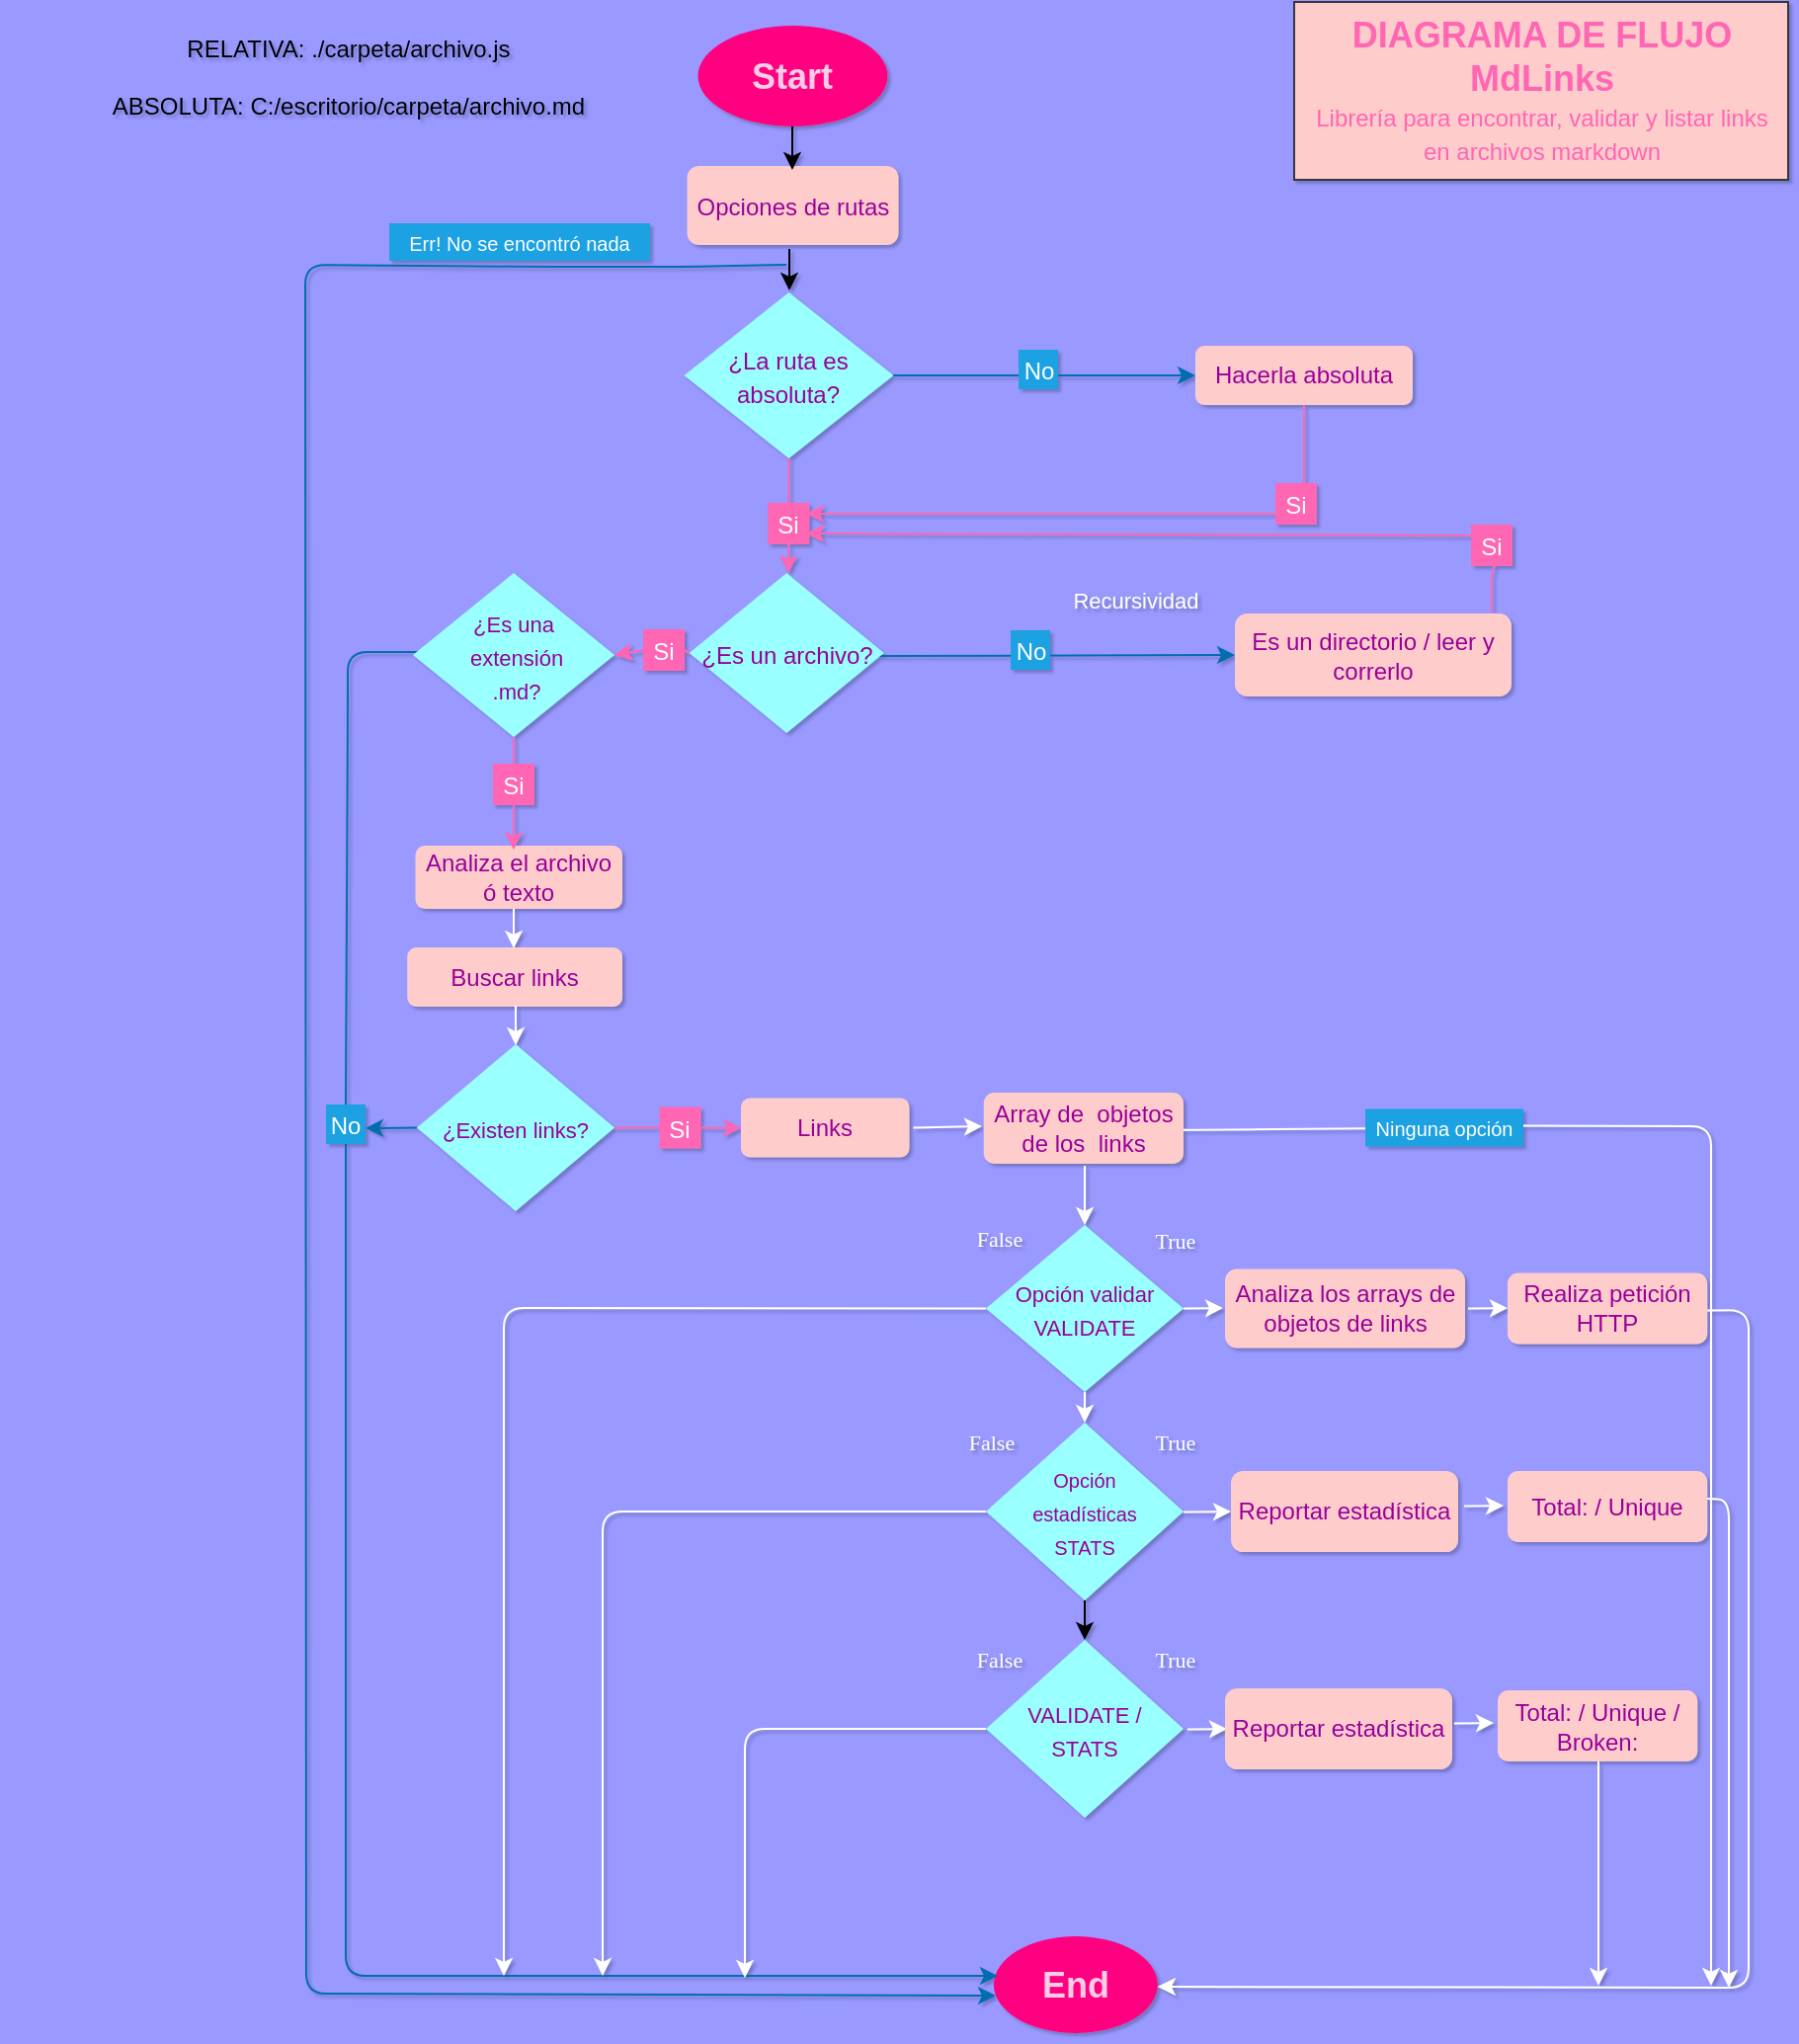 <mxfile>
    <diagram id="REusXA3BnJPf0AkaRtt9" name="Página-1">
        <mxGraphModel dx="2168" dy="1798" grid="1" gridSize="10" guides="1" tooltips="1" connect="1" arrows="1" fold="1" page="1" pageScale="1" pageWidth="827" pageHeight="1169" background="#9999FF" math="0" shadow="1">
            <root>
                <mxCell id="0"/>
                <mxCell id="1" parent="0"/>
                <mxCell id="ODyFiS5kGTLzL7NFecLZ-129" value="" style="endArrow=none;html=1;strokeColor=#FFFFFF;fontFamily=Helvetica;fontSize=10;fontColor=#ffffff;exitX=1;exitY=0.5;exitDx=0;exitDy=0;fillColor=#1ba1e2;" parent="1" target="101" edge="1">
                    <mxGeometry width="50" height="50" relative="1" as="geometry">
                        <mxPoint x="535" y="-578" as="sourcePoint"/>
                        <mxPoint x="811" y="-144" as="targetPoint"/>
                        <Array as="points"/>
                    </mxGeometry>
                </mxCell>
                <mxCell id="100" value="" style="endArrow=classic;html=1;strokeColor=#FFFFFF;fontFamily=Helvetica;fontSize=10;fontColor=#ffffff;exitX=1;exitY=0.5;exitDx=0;exitDy=0;fillColor=#1ba1e2;startArrow=none;" parent="1" edge="1">
                    <mxGeometry width="50" height="50" relative="1" as="geometry">
                        <mxPoint x="716" y="-580.25" as="sourcePoint"/>
                        <mxPoint x="811" y="-145" as="targetPoint"/>
                        <Array as="points">
                            <mxPoint x="811" y="-580"/>
                        </Array>
                    </mxGeometry>
                </mxCell>
                <mxCell id="62" value="" style="endArrow=classic;html=1;fillColor=#1ba1e2;strokeColor=#006EAF;movable=1;resizable=1;rotatable=1;deletable=1;editable=1;connectable=1;" parent="1" edge="1">
                    <mxGeometry width="50" height="50" relative="1" as="geometry">
                        <mxPoint x="343" y="-1016" as="sourcePoint"/>
                        <mxPoint x="449" y="-140" as="targetPoint"/>
                        <Array as="points">
                            <mxPoint x="289.5" y="-1015"/>
                            <mxPoint x="219.5" y="-1015"/>
                            <mxPoint x="99.5" y="-1016"/>
                            <mxPoint x="100" y="-141"/>
                        </Array>
                    </mxGeometry>
                </mxCell>
                <mxCell id="4" value="&lt;h4&gt;&lt;font style=&quot;font-weight: normal; font-size: 12px;&quot; color=&quot;#990099&quot;&gt;Opciones de rutas&lt;/font&gt;&lt;/h4&gt;" style="rounded=1;whiteSpace=wrap;html=1;fontSize=14;strokeColor=none;fillColor=#ffcccc;" parent="1" vertex="1">
                    <mxGeometry x="292.75" y="-1066" width="107" height="40" as="geometry"/>
                </mxCell>
                <mxCell id="18" style="edgeStyle=none;html=1;strokeWidth=1;fontSize=14;fontColor=#990099;" parent="1" edge="1">
                    <mxGeometry relative="1" as="geometry">
                        <mxPoint x="346" y="-1094" as="sourcePoint"/>
                        <mxPoint x="346" y="-1064" as="targetPoint"/>
                    </mxGeometry>
                </mxCell>
                <mxCell id="34" value="" style="endArrow=classic;html=1;strokeWidth=1;fontSize=12;fontColor=#990099;fillColor=#1ba1e2;strokeColor=#006EAF;entryX=0;entryY=0.5;entryDx=0;entryDy=0;" parent="1" target="30" edge="1">
                    <mxGeometry width="50" height="50" relative="1" as="geometry">
                        <mxPoint x="393.5" y="-960" as="sourcePoint"/>
                        <mxPoint x="472" y="-960" as="targetPoint"/>
                    </mxGeometry>
                </mxCell>
                <mxCell id="35" value="&lt;font color=&quot;#ffffff&quot; style=&quot;font-size: 12px;&quot;&gt;No&lt;/font&gt;" style="whiteSpace=wrap;html=1;aspect=fixed;fontSize=14;fillColor=#1ba1e2;strokeColor=none;fontColor=#ffffff;" parent="1" vertex="1">
                    <mxGeometry x="460.5" y="-973" width="20" height="20" as="geometry"/>
                </mxCell>
                <mxCell id="37" value="" style="endArrow=classic;html=1;strokeWidth=1;fontSize=12;fontColor=#990099;fillColor=#d80073;strokeColor=#FF66B3;exitX=0.5;exitY=1;exitDx=0;exitDy=0;startArrow=none;entryX=1;entryY=0.5;entryDx=0;entryDy=0;" parent="1" edge="1">
                    <mxGeometry width="50" height="50" relative="1" as="geometry">
                        <mxPoint x="601" y="-890" as="sourcePoint"/>
                        <mxPoint x="353" y="-890" as="targetPoint"/>
                        <Array as="points"/>
                    </mxGeometry>
                </mxCell>
                <mxCell id="30" value="&lt;font color=&quot;#990099&quot;&gt;Hacerla absoluta&lt;/font&gt;" style="rounded=1;whiteSpace=wrap;html=1;fontSize=12;fillColor=#ffcccc;strokeColor=none;" parent="1" vertex="1">
                    <mxGeometry x="550" y="-975" width="110" height="30" as="geometry"/>
                </mxCell>
                <mxCell id="39" value="" style="endArrow=classic;html=1;strokeWidth=1;fontSize=12;fontColor=#990099;fillColor=#1ba1e2;strokeColor=#006EAF;entryX=0;entryY=0.5;entryDx=0;entryDy=0;" parent="1" target="45" edge="1">
                    <mxGeometry width="50" height="50" relative="1" as="geometry">
                        <mxPoint x="389.5" y="-818" as="sourcePoint"/>
                        <mxPoint x="468" y="-818" as="targetPoint"/>
                    </mxGeometry>
                </mxCell>
                <mxCell id="40" value="&lt;font color=&quot;#ffffff&quot; style=&quot;font-size: 12px;&quot;&gt;No&lt;/font&gt;" style="whiteSpace=wrap;html=1;aspect=fixed;fontSize=14;fillColor=#1ba1e2;strokeColor=none;fontColor=#ffffff;" parent="1" vertex="1">
                    <mxGeometry x="456.5" y="-831" width="20" height="20" as="geometry"/>
                </mxCell>
                <mxCell id="36" value="&lt;font style=&quot;font-size: 12px;&quot; color=&quot;#990099&quot;&gt;¿Es un archivo?&lt;/font&gt;" style="rhombus;whiteSpace=wrap;html=1;fontSize=14;fillColor=#99FFFF;strokeColor=none;" parent="1" vertex="1">
                    <mxGeometry x="293.88" y="-860" width="98.5" height="81" as="geometry"/>
                </mxCell>
                <mxCell id="Nye1RwJqnSm3olRortpS-45" value="" style="endArrow=classic;html=1;strokeWidth=1;fontSize=11;fontColor=#990099;startArrow=none;" parent="1" source="45" edge="1">
                    <mxGeometry width="50" height="50" relative="1" as="geometry">
                        <mxPoint x="609" y="-818" as="sourcePoint"/>
                        <mxPoint x="659" y="-818" as="targetPoint"/>
                    </mxGeometry>
                </mxCell>
                <mxCell id="Nye1RwJqnSm3olRortpS-46" value="&lt;font color=&quot;#990099&quot;&gt;&lt;span style=&quot;font-size: 11px;&quot;&gt;Opción validar&lt;br&gt;VALIDATE&lt;br&gt;&lt;/span&gt;&lt;/font&gt;" style="rhombus;whiteSpace=wrap;html=1;fontSize=14;fillColor=#99FFFF;strokeColor=none;" parent="1" vertex="1">
                    <mxGeometry x="444" y="-530" width="100" height="84.5" as="geometry"/>
                </mxCell>
                <mxCell id="Nye1RwJqnSm3olRortpS-70" style="edgeStyle=none;html=1;strokeWidth=1;fontSize=14;fontColor=#990099;exitX=0.5;exitY=1;exitDx=0;exitDy=0;" parent="1" source="104" edge="1">
                    <mxGeometry relative="1" as="geometry">
                        <mxPoint x="344" y="-264" as="sourcePoint"/>
                        <mxPoint x="494" y="-320" as="targetPoint"/>
                    </mxGeometry>
                </mxCell>
                <mxCell id="Nye1RwJqnSm3olRortpS-68" value="&lt;font color=&quot;#990099&quot;&gt;Analiza los arrays de objetos de links&lt;br&gt;&lt;/font&gt;" style="rounded=1;whiteSpace=wrap;html=1;fontSize=12;fillColor=#ffcccc;strokeColor=none;" parent="1" vertex="1">
                    <mxGeometry x="565" y="-507.75" width="121.5" height="40" as="geometry"/>
                </mxCell>
                <mxCell id="Nye1RwJqnSm3olRortpS-86" value="&lt;h2&gt;&lt;font color=&quot;#ffcce6&quot; style=&quot;font-size: 18px;&quot;&gt;&lt;b style=&quot;&quot;&gt;End&lt;/b&gt;&lt;/font&gt;&lt;/h2&gt;" style="ellipse;whiteSpace=wrap;html=1;strokeColor=none;fillColor=#FF0080;gradientColor=none;" parent="1" vertex="1">
                    <mxGeometry x="447.94" y="-170" width="83" height="49" as="geometry"/>
                </mxCell>
                <mxCell id="Nye1RwJqnSm3olRortpS-81" value="&lt;font color=&quot;#990099&quot;&gt;&lt;font style=&quot;font-size: 12px;&quot;&gt;Buscar links&lt;/font&gt;&lt;br&gt;&lt;/font&gt;" style="rounded=1;whiteSpace=wrap;html=1;fontSize=12;fillColor=#ffcccc;strokeColor=none;" parent="1" vertex="1">
                    <mxGeometry x="151.13" y="-670.5" width="108.87" height="30" as="geometry"/>
                </mxCell>
                <mxCell id="Nye1RwJqnSm3olRortpS-89" value="" style="endArrow=classic;html=1;strokeWidth=1;fontSize=18;fontColor=#990099;exitX=1;exitY=0.5;exitDx=0;exitDy=0;fillColor=#1ba1e2;strokeColor=#FFFFFF;startArrow=none;entryX=1;entryY=0.5;entryDx=0;entryDy=0;" parent="1" edge="1">
                    <mxGeometry width="50" height="50" relative="1" as="geometry">
                        <mxPoint x="809.12" y="-486.75" as="sourcePoint"/>
                        <mxPoint x="530.94" y="-144.5" as="targetPoint"/>
                        <Array as="points">
                            <mxPoint x="830" y="-487"/>
                            <mxPoint x="830" y="-144"/>
                        </Array>
                    </mxGeometry>
                </mxCell>
                <mxCell id="Nye1RwJqnSm3olRortpS-92" value="" style="endArrow=classic;html=1;strokeWidth=1;fontSize=18;fontColor=#990099;fillColor=#1ba1e2;strokeColor=#006EAF;startArrow=none;exitX=0.5;exitY=1;exitDx=0;exitDy=0;" parent="1" source="91" edge="1">
                    <mxGeometry width="50" height="50" relative="1" as="geometry">
                        <mxPoint x="120" y="-560" as="sourcePoint"/>
                        <mxPoint x="450" y="-150" as="targetPoint"/>
                        <Array as="points">
                            <mxPoint x="120" y="-150"/>
                        </Array>
                    </mxGeometry>
                </mxCell>
                <mxCell id="hXVROWrPVNzceXqq3jqc-49" value="&lt;font color=&quot;#ff66b3&quot;&gt;&lt;b style=&quot;&quot;&gt;&lt;font style=&quot;font-size: 18px;&quot;&gt;DIAGRAMA DE FLUJO&lt;br&gt;&lt;/font&gt;&lt;/b&gt;&lt;b&gt;&lt;font style=&quot;font-size: 18px;&quot;&gt;MdLinks&lt;/font&gt;&lt;/b&gt;&lt;br&gt;&lt;span style=&quot;font-size: 12px;&quot;&gt;Librería para encontrar, validar y listar links &lt;/span&gt;&lt;br&gt;&lt;span style=&quot;font-size: 12px;&quot;&gt;en archivos markdown&lt;/span&gt;&lt;/font&gt;" style="text;html=1;align=center;verticalAlign=middle;resizable=0;points=[];autosize=1;strokeColor=#36393d;fillColor=#ffcccc;fontSize=14;" parent="1" vertex="1">
                    <mxGeometry x="600" y="-1149" width="250" height="90" as="geometry"/>
                </mxCell>
                <mxCell id="hXVROWrPVNzceXqq3jqc-52" value="" style="endArrow=none;html=1;strokeWidth=1;fontSize=18;fontColor=#990099;fillColor=#1ba1e2;strokeColor=#006EAF;entryX=0.5;entryY=0;entryDx=0;entryDy=0;" parent="1" target="91" edge="1">
                    <mxGeometry width="50" height="50" relative="1" as="geometry">
                        <mxPoint x="160" y="-820" as="sourcePoint"/>
                        <mxPoint x="121" y="-626" as="targetPoint"/>
                        <Array as="points">
                            <mxPoint x="121" y="-820"/>
                            <mxPoint x="121" y="-790"/>
                        </Array>
                    </mxGeometry>
                </mxCell>
                <mxCell id="Nye1RwJqnSm3olRortpS-64" value="&lt;font color=&quot;#990099&quot;&gt;Analiza el archivo ó texto&lt;/font&gt;" style="rounded=1;whiteSpace=wrap;html=1;fontSize=12;fillColor=#ffcccc;strokeColor=none;" parent="1" vertex="1">
                    <mxGeometry x="155.25" y="-722" width="104.75" height="32" as="geometry"/>
                </mxCell>
                <mxCell id="hXVROWrPVNzceXqq3jqc-68" value="" style="endArrow=none;html=1;strokeWidth=1;fontSize=12;fontColor=#990099;fillColor=#d80073;strokeColor=#FF66B3;exitX=0.5;exitY=1;exitDx=0;exitDy=0;entryX=1;entryY=0.5;entryDx=0;entryDy=0;" parent="1" source="30" target="hXVROWrPVNzceXqq3jqc-67" edge="1">
                    <mxGeometry width="50" height="50" relative="1" as="geometry">
                        <mxPoint x="605" y="-945" as="sourcePoint"/>
                        <mxPoint x="353.5" y="-886" as="targetPoint"/>
                        <Array as="points">
                            <mxPoint x="605" y="-886"/>
                        </Array>
                    </mxGeometry>
                </mxCell>
                <mxCell id="hXVROWrPVNzceXqq3jqc-67" value="&lt;font color=&quot;#ffffff&quot; style=&quot;font-size: 12px;&quot;&gt;Si&lt;/font&gt;" style="whiteSpace=wrap;html=1;aspect=fixed;fontSize=14;fillColor=#FF66B3;strokeColor=#FF66B3;fontColor=#ffffff;" parent="1" vertex="1">
                    <mxGeometry x="591" y="-905" width="20" height="20" as="geometry"/>
                </mxCell>
                <mxCell id="hXVROWrPVNzceXqq3jqc-70" value="" style="endArrow=none;html=1;strokeWidth=1;fontSize=12;fontColor=#990099;fillColor=#d80073;strokeColor=#FF66B3;entryX=1;entryY=1;entryDx=0;entryDy=0;" parent="1" target="hXVROWrPVNzceXqq3jqc-69" edge="1">
                    <mxGeometry width="50" height="50" relative="1" as="geometry">
                        <mxPoint x="700" y="-840" as="sourcePoint"/>
                        <mxPoint x="342.5" y="-866" as="targetPoint"/>
                        <Array as="points">
                            <mxPoint x="700" y="-866"/>
                        </Array>
                    </mxGeometry>
                </mxCell>
                <mxCell id="hXVROWrPVNzceXqq3jqc-69" value="&lt;font color=&quot;#ffffff&quot; style=&quot;font-size: 12px;&quot;&gt;Si&lt;/font&gt;" style="whiteSpace=wrap;html=1;aspect=fixed;fontSize=14;fillColor=#FF66B3;strokeColor=#FF66B3;fontColor=#ffffff;" parent="1" vertex="1">
                    <mxGeometry x="690" y="-884" width="20" height="20" as="geometry"/>
                </mxCell>
                <mxCell id="47" value="" style="endArrow=classic;html=1;strokeColor=#FFFFFF;fontSize=18;" parent="1" edge="1">
                    <mxGeometry width="50" height="50" relative="1" as="geometry">
                        <mxPoint x="494" y="-560" as="sourcePoint"/>
                        <mxPoint x="494" y="-530" as="targetPoint"/>
                    </mxGeometry>
                </mxCell>
                <mxCell id="53" value="RELATIVA: ./carpeta/archivo.js&lt;br&gt;&lt;br&gt;ABSOLUTA: C:/escritorio/carpeta/archivo.md" style="text;html=1;strokeColor=none;fillColor=none;align=center;verticalAlign=middle;whiteSpace=wrap;rounded=0;" parent="1" vertex="1">
                    <mxGeometry x="-54.75" y="-1126.5" width="353" height="30" as="geometry"/>
                </mxCell>
                <mxCell id="55" value="&lt;font style=&quot;font-size: 12px;&quot; color=&quot;#990099&quot;&gt;¿La ruta es absoluta?&lt;/font&gt;" style="rhombus;whiteSpace=wrap;html=1;fontSize=14;fillColor=#99FFFF;strokeColor=none;" parent="1" vertex="1">
                    <mxGeometry x="291.25" y="-1002" width="106" height="84" as="geometry"/>
                </mxCell>
                <mxCell id="60" value="" style="endArrow=classic;html=1;strokeColor=#FF66B3;exitX=0;exitY=0.5;exitDx=0;exitDy=0;" parent="1" edge="1">
                    <mxGeometry width="50" height="50" relative="1" as="geometry">
                        <mxPoint x="690" y="-879" as="sourcePoint"/>
                        <mxPoint x="353" y="-880" as="targetPoint"/>
                    </mxGeometry>
                </mxCell>
                <mxCell id="65" value="&lt;font style=&quot;font-size: 10px;&quot;&gt;Err! No se encontró nada&lt;/font&gt;" style="rounded=0;whiteSpace=wrap;html=1;fillColor=#1ba1e2;fontColor=#ffffff;strokeColor=none;" parent="1" vertex="1">
                    <mxGeometry x="142" y="-1037" width="132" height="19" as="geometry"/>
                </mxCell>
                <mxCell id="44" value="&lt;font style=&quot;font-size: 11px;&quot; color=&quot;#990099&quot;&gt;¿Es una&lt;br&gt;&amp;nbsp;extensión&lt;br&gt;&amp;nbsp;.md?&lt;/font&gt;" style="rhombus;whiteSpace=wrap;html=1;fontSize=14;fillColor=#99FFFF;strokeColor=none;" parent="1" vertex="1">
                    <mxGeometry x="154" y="-860" width="102" height="83" as="geometry"/>
                </mxCell>
                <mxCell id="75" value="" style="endArrow=classic;html=1;strokeColor=#FF66B3;fontFamily=Helvetica;fontSize=10;fontColor=#ffffff;exitX=0.5;exitY=1;exitDx=0;exitDy=0;startArrow=none;" parent="1" source="77" edge="1">
                    <mxGeometry width="50" height="50" relative="1" as="geometry">
                        <mxPoint x="450" y="-760" as="sourcePoint"/>
                        <mxPoint x="344" y="-860" as="targetPoint"/>
                    </mxGeometry>
                </mxCell>
                <mxCell id="78" value="" style="endArrow=none;html=1;strokeColor=#FF66B3;fontFamily=Helvetica;fontSize=10;fontColor=#ffffff;exitX=0.5;exitY=1;exitDx=0;exitDy=0;" parent="1" source="55" target="77" edge="1">
                    <mxGeometry width="50" height="50" relative="1" as="geometry">
                        <mxPoint x="344.25" y="-918" as="sourcePoint"/>
                        <mxPoint x="344" y="-860" as="targetPoint"/>
                    </mxGeometry>
                </mxCell>
                <mxCell id="77" value="&lt;font color=&quot;#ffffff&quot; style=&quot;font-size: 12px;&quot;&gt;Si&lt;/font&gt;" style="whiteSpace=wrap;html=1;aspect=fixed;fontSize=14;fillColor=#FF66B3;strokeColor=#FF66B3;fontColor=#ffffff;" parent="1" vertex="1">
                    <mxGeometry x="334.13" y="-895" width="20" height="20" as="geometry"/>
                </mxCell>
                <mxCell id="79" value="" style="endArrow=none;html=1;strokeWidth=1;fontSize=11;fontColor=#990099;" parent="1" target="45" edge="1">
                    <mxGeometry width="50" height="50" relative="1" as="geometry">
                        <mxPoint x="609" y="-818" as="sourcePoint"/>
                        <mxPoint x="659" y="-818" as="targetPoint"/>
                    </mxGeometry>
                </mxCell>
                <mxCell id="45" value="&lt;font color=&quot;#990099&quot;&gt;Es un directorio / leer y correrlo&lt;/font&gt;" style="rounded=1;whiteSpace=wrap;html=1;fontSize=12;fillColor=#ffcccc;strokeColor=none;" parent="1" vertex="1">
                    <mxGeometry x="570" y="-839.5" width="140" height="42" as="geometry"/>
                </mxCell>
                <mxCell id="80" value="" style="endArrow=classic;html=1;strokeColor=#FF66B3;fontFamily=Helvetica;fontSize=10;fontColor=#ffffff;entryX=1;entryY=0.5;entryDx=0;entryDy=0;exitX=0;exitY=0.5;exitDx=0;exitDy=0;startArrow=none;" parent="1" source="81" target="44" edge="1">
                    <mxGeometry width="50" height="50" relative="1" as="geometry">
                        <mxPoint x="450" y="-760" as="sourcePoint"/>
                        <mxPoint x="500" y="-810" as="targetPoint"/>
                    </mxGeometry>
                </mxCell>
                <mxCell id="82" value="" style="endArrow=none;html=1;strokeColor=#FF66B3;fontFamily=Helvetica;fontSize=10;fontColor=#ffffff;entryX=1;entryY=0.5;entryDx=0;entryDy=0;exitX=0;exitY=0.5;exitDx=0;exitDy=0;" parent="1" source="36" target="81" edge="1">
                    <mxGeometry width="50" height="50" relative="1" as="geometry">
                        <mxPoint x="293.88" y="-819.5" as="sourcePoint"/>
                        <mxPoint x="256" y="-818.5" as="targetPoint"/>
                    </mxGeometry>
                </mxCell>
                <mxCell id="81" value="&lt;font color=&quot;#ffffff&quot; style=&quot;font-size: 12px;&quot;&gt;Si&lt;/font&gt;" style="whiteSpace=wrap;html=1;aspect=fixed;fontSize=14;fillColor=#FF66B3;strokeColor=#FF66B3;fontColor=#ffffff;" parent="1" vertex="1">
                    <mxGeometry x="271" y="-831" width="20" height="20" as="geometry"/>
                </mxCell>
                <mxCell id="83" value="" style="endArrow=classic;html=1;strokeColor=#FF66B3;fontFamily=Helvetica;fontSize=10;fontColor=#ffffff;exitX=0.5;exitY=1;exitDx=0;exitDy=0;startArrow=none;" parent="1" source="84" edge="1">
                    <mxGeometry width="50" height="50" relative="1" as="geometry">
                        <mxPoint x="450" y="-760" as="sourcePoint"/>
                        <mxPoint x="205" y="-720" as="targetPoint"/>
                    </mxGeometry>
                </mxCell>
                <mxCell id="86" value="" style="endArrow=none;html=1;strokeColor=#FF66B3;fontFamily=Helvetica;fontSize=10;fontColor=#ffffff;exitX=0.5;exitY=1;exitDx=0;exitDy=0;" parent="1" source="44" target="84" edge="1">
                    <mxGeometry width="50" height="50" relative="1" as="geometry">
                        <mxPoint x="205" y="-777" as="sourcePoint"/>
                        <mxPoint x="205" y="-720" as="targetPoint"/>
                    </mxGeometry>
                </mxCell>
                <mxCell id="84" value="&lt;font color=&quot;#ffffff&quot; style=&quot;font-size: 12px;&quot;&gt;Si&lt;/font&gt;" style="whiteSpace=wrap;html=1;aspect=fixed;fontSize=14;fillColor=#FF66B3;strokeColor=#FF66B3;fontColor=#ffffff;" parent="1" vertex="1">
                    <mxGeometry x="195" y="-763" width="20" height="20" as="geometry"/>
                </mxCell>
                <mxCell id="87" value="" style="endArrow=classic;html=1;strokeColor=#FFFFFF;fontFamily=Helvetica;fontSize=10;fontColor=#ffffff;" parent="1" edge="1">
                    <mxGeometry width="50" height="50" relative="1" as="geometry">
                        <mxPoint x="205" y="-690" as="sourcePoint"/>
                        <mxPoint x="205" y="-670" as="targetPoint"/>
                    </mxGeometry>
                </mxCell>
                <mxCell id="88" value="&lt;font color=&quot;#990099&quot;&gt;&lt;span style=&quot;font-size: 11px;&quot;&gt;¿Existen links?&lt;/span&gt;&lt;/font&gt;" style="rhombus;whiteSpace=wrap;html=1;fontSize=14;fillColor=#99FFFF;strokeColor=none;" parent="1" vertex="1">
                    <mxGeometry x="156" y="-621.5" width="100" height="84.5" as="geometry"/>
                </mxCell>
                <mxCell id="89" value="" style="endArrow=classic;html=1;strokeColor=#FFFFFF;fontFamily=Helvetica;fontSize=10;fontColor=#ffffff;" parent="1" edge="1">
                    <mxGeometry width="50" height="50" relative="1" as="geometry">
                        <mxPoint x="206" y="-641" as="sourcePoint"/>
                        <mxPoint x="206" y="-621" as="targetPoint"/>
                    </mxGeometry>
                </mxCell>
                <mxCell id="90" value="" style="endArrow=classic;html=1;strokeColor=#006EAF;fontFamily=Helvetica;fontSize=10;fontColor=#ffffff;exitX=0;exitY=0.5;exitDx=0;exitDy=0;fillColor=#1ba1e2;" parent="1" source="88" edge="1">
                    <mxGeometry width="50" height="50" relative="1" as="geometry">
                        <mxPoint x="121.5" y="-481" as="sourcePoint"/>
                        <mxPoint x="130" y="-579" as="targetPoint"/>
                    </mxGeometry>
                </mxCell>
                <mxCell id="91" value="&lt;font color=&quot;#ffffff&quot; style=&quot;font-size: 12px;&quot;&gt;No&lt;/font&gt;" style="whiteSpace=wrap;html=1;aspect=fixed;fontSize=14;fillColor=#1ba1e2;strokeColor=none;fontColor=#ffffff;" parent="1" vertex="1">
                    <mxGeometry x="110" y="-591" width="20" height="20" as="geometry"/>
                </mxCell>
                <mxCell id="92" value="" style="endArrow=classic;html=1;strokeColor=#FF66B3;fontFamily=Helvetica;fontSize=10;fontColor=#ffffff;exitX=1;exitY=0.5;exitDx=0;exitDy=0;startArrow=none;" parent="1" source="93" edge="1">
                    <mxGeometry width="50" height="50" relative="1" as="geometry">
                        <mxPoint x="450" y="-590" as="sourcePoint"/>
                        <mxPoint x="320" y="-579" as="targetPoint"/>
                    </mxGeometry>
                </mxCell>
                <mxCell id="94" value="" style="endArrow=none;html=1;strokeColor=#FF66B3;fontFamily=Helvetica;fontSize=10;fontColor=#ffffff;exitX=1;exitY=0.5;exitDx=0;exitDy=0;" parent="1" source="88" target="93" edge="1">
                    <mxGeometry width="50" height="50" relative="1" as="geometry">
                        <mxPoint x="256" y="-579.25" as="sourcePoint"/>
                        <mxPoint x="320" y="-579" as="targetPoint"/>
                    </mxGeometry>
                </mxCell>
                <mxCell id="93" value="&lt;font color=&quot;#ffffff&quot; style=&quot;font-size: 12px;&quot;&gt;Si&lt;/font&gt;" style="whiteSpace=wrap;html=1;aspect=fixed;fontSize=14;fillColor=#FF66B3;strokeColor=#FF66B3;fontColor=#ffffff;" parent="1" vertex="1">
                    <mxGeometry x="279.25" y="-589.25" width="20" height="20" as="geometry"/>
                </mxCell>
                <mxCell id="95" value="&lt;font color=&quot;#990099&quot;&gt;&lt;font style=&quot;font-size: 12px;&quot;&gt;Links&lt;/font&gt;&lt;br&gt;&lt;/font&gt;" style="rounded=1;whiteSpace=wrap;html=1;fontSize=12;fillColor=#ffcccc;strokeColor=none;" parent="1" vertex="1">
                    <mxGeometry x="320" y="-594.25" width="85.25" height="30" as="geometry"/>
                </mxCell>
                <mxCell id="96" value="" style="endArrow=classic;html=1;strokeColor=#FFFFFF;fontFamily=Helvetica;fontSize=10;fontColor=#ffffff;exitX=1;exitY=0.5;exitDx=0;exitDy=0;" parent="1" edge="1">
                    <mxGeometry width="50" height="50" relative="1" as="geometry">
                        <mxPoint x="407.25" y="-579.25" as="sourcePoint"/>
                        <mxPoint x="442" y="-580" as="targetPoint"/>
                    </mxGeometry>
                </mxCell>
                <mxCell id="97" value="&lt;font style=&quot;font-size: 11px;&quot;&gt;Recursividad&lt;/font&gt;" style="text;html=1;strokeColor=none;fillColor=none;align=center;verticalAlign=middle;whiteSpace=wrap;rounded=0;fontFamily=Helvetica;fontSize=10;fontColor=#ffffff;" parent="1" vertex="1">
                    <mxGeometry x="490" y="-861" width="60" height="30" as="geometry"/>
                </mxCell>
                <mxCell id="98" value="&lt;font color=&quot;#990099&quot;&gt;&lt;font style=&quot;font-size: 12px;&quot;&gt;Array de&amp;nbsp; objetos de los&amp;nbsp; links&lt;/font&gt;&lt;br&gt;&lt;/font&gt;" style="rounded=1;whiteSpace=wrap;html=1;fontSize=12;fillColor=#ffcccc;strokeColor=none;" parent="1" vertex="1">
                    <mxGeometry x="442.88" y="-597" width="101.12" height="36" as="geometry"/>
                </mxCell>
                <mxCell id="102" value="" style="endArrow=classic;html=1;strokeColor=#FFFFFF;fontFamily=Helvetica;fontSize=10;fontColor=#ffffff;exitX=1;exitY=0.5;exitDx=0;exitDy=0;" parent="1" source="Nye1RwJqnSm3olRortpS-46" edge="1">
                    <mxGeometry width="50" height="50" relative="1" as="geometry">
                        <mxPoint x="424" y="-410" as="sourcePoint"/>
                        <mxPoint x="564" y="-488" as="targetPoint"/>
                    </mxGeometry>
                </mxCell>
                <mxCell id="103" value="" style="endArrow=classic;html=1;strokeColor=#FFFFFF;fontFamily=Helvetica;fontSize=10;fontColor=#ffffff;exitX=0.5;exitY=1;exitDx=0;exitDy=0;" parent="1" source="Nye1RwJqnSm3olRortpS-46" edge="1">
                    <mxGeometry width="50" height="50" relative="1" as="geometry">
                        <mxPoint x="554" y="-477.75" as="sourcePoint"/>
                        <mxPoint x="494" y="-430" as="targetPoint"/>
                    </mxGeometry>
                </mxCell>
                <mxCell id="104" value="&lt;font color=&quot;#990099&quot;&gt;&lt;font style=&quot;font-size: 10px;&quot;&gt;Opción &lt;br&gt;estadísticas&lt;br&gt;STATS&lt;/font&gt;&lt;br&gt;&lt;/font&gt;" style="rhombus;whiteSpace=wrap;html=1;fontSize=14;fillColor=#99FFFF;strokeColor=none;" parent="1" vertex="1">
                    <mxGeometry x="444" y="-430" width="100" height="90" as="geometry"/>
                </mxCell>
                <mxCell id="105" value="" style="endArrow=classic;html=1;strokeColor=#FFFFFF;fontFamily=Helvetica;fontSize=10;fontColor=#ffffff;exitX=1;exitY=0.5;exitDx=0;exitDy=0;" parent="1" edge="1">
                    <mxGeometry width="50" height="50" relative="1" as="geometry">
                        <mxPoint x="688" y="-487.75" as="sourcePoint"/>
                        <mxPoint x="708" y="-488" as="targetPoint"/>
                    </mxGeometry>
                </mxCell>
                <mxCell id="106" value="&lt;font color=&quot;#990099&quot;&gt;Realiza petición HTTP&lt;br&gt;&lt;/font&gt;" style="rounded=1;whiteSpace=wrap;html=1;fontSize=12;fillColor=#ffcccc;strokeColor=none;" parent="1" vertex="1">
                    <mxGeometry x="708" y="-505.75" width="101.12" height="36" as="geometry"/>
                </mxCell>
                <mxCell id="108" value="&lt;font color=&quot;#990099&quot;&gt;&lt;font style=&quot;font-size: 11px;&quot;&gt;VALIDATE /&lt;br&gt;STATS&lt;/font&gt;&lt;br&gt;&lt;/font&gt;" style="rhombus;whiteSpace=wrap;html=1;fontSize=14;fillColor=#99FFFF;strokeColor=none;" parent="1" vertex="1">
                    <mxGeometry x="444" y="-320" width="100" height="90" as="geometry"/>
                </mxCell>
                <mxCell id="109" value="" style="endArrow=classic;html=1;strokeColor=#FFFFFF;fontFamily=Helvetica;fontSize=10;fontColor=#ffffff;exitX=1;exitY=0.5;exitDx=0;exitDy=0;entryX=0;entryY=0.5;entryDx=0;entryDy=0;" parent="1" target="111" edge="1">
                    <mxGeometry width="50" height="50" relative="1" as="geometry">
                        <mxPoint x="544" y="-384.75" as="sourcePoint"/>
                        <mxPoint x="564" y="-385" as="targetPoint"/>
                    </mxGeometry>
                </mxCell>
                <mxCell id="110" value="" style="endArrow=classic;html=1;strokeColor=#FFFFFF;fontFamily=Helvetica;fontSize=10;fontColor=#ffffff;exitX=1;exitY=0.5;exitDx=0;exitDy=0;" parent="1" edge="1">
                    <mxGeometry width="50" height="50" relative="1" as="geometry">
                        <mxPoint x="546" y="-274.75" as="sourcePoint"/>
                        <mxPoint x="566" y="-275" as="targetPoint"/>
                    </mxGeometry>
                </mxCell>
                <mxCell id="111" value="&lt;font color=&quot;#990099&quot;&gt;Reportar estadística&lt;/font&gt;" style="rounded=1;whiteSpace=wrap;html=1;fontSize=12;fillColor=#ffcccc;strokeColor=none;" parent="1" vertex="1">
                    <mxGeometry x="568" y="-405.5" width="115" height="41" as="geometry"/>
                </mxCell>
                <mxCell id="112" value="&lt;font color=&quot;#990099&quot;&gt;Total: / Unique&lt;br&gt;&lt;/font&gt;" style="rounded=1;whiteSpace=wrap;html=1;fontSize=12;fillColor=#ffcccc;strokeColor=none;" parent="1" vertex="1">
                    <mxGeometry x="708" y="-405.5" width="101.12" height="36" as="geometry"/>
                </mxCell>
                <mxCell id="113" value="" style="endArrow=classic;html=1;strokeColor=#FFFFFF;fontFamily=Helvetica;fontSize=10;fontColor=#ffffff;exitX=1;exitY=0.5;exitDx=0;exitDy=0;" parent="1" edge="1">
                    <mxGeometry width="50" height="50" relative="1" as="geometry">
                        <mxPoint x="686" y="-387.75" as="sourcePoint"/>
                        <mxPoint x="706" y="-388" as="targetPoint"/>
                    </mxGeometry>
                </mxCell>
                <mxCell id="114" value="&lt;font color=&quot;#990099&quot;&gt;Reportar estadística&lt;/font&gt;" style="rounded=1;whiteSpace=wrap;html=1;fontSize=12;fillColor=#ffcccc;strokeColor=none;" parent="1" vertex="1">
                    <mxGeometry x="565" y="-295.5" width="115" height="41" as="geometry"/>
                </mxCell>
                <mxCell id="116" value="" style="endArrow=classic;html=1;strokeColor=#FFFFFF;fontFamily=Helvetica;fontSize=10;fontColor=#ffffff;exitX=1;exitY=0.5;exitDx=0;exitDy=0;" parent="1" edge="1">
                    <mxGeometry width="50" height="50" relative="1" as="geometry">
                        <mxPoint x="681" y="-277.75" as="sourcePoint"/>
                        <mxPoint x="701" y="-278" as="targetPoint"/>
                    </mxGeometry>
                </mxCell>
                <mxCell id="117" value="" style="endArrow=classic;html=1;strokeColor=#FFFFFF;fontFamily=Helvetica;fontSize=11;fontColor=#ffffff;exitX=0;exitY=0.5;exitDx=0;exitDy=0;" parent="1" source="104" edge="1">
                    <mxGeometry width="50" height="50" relative="1" as="geometry">
                        <mxPoint x="438" y="-384" as="sourcePoint"/>
                        <mxPoint x="250" y="-150" as="targetPoint"/>
                        <Array as="points">
                            <mxPoint x="250" y="-385"/>
                        </Array>
                    </mxGeometry>
                </mxCell>
                <mxCell id="118" value="" style="endArrow=classic;html=1;strokeColor=#FFFFFF;fontFamily=Helvetica;fontSize=11;fontColor=#ffffff;exitX=0;exitY=0.5;exitDx=0;exitDy=0;" parent="1" edge="1">
                    <mxGeometry width="50" height="50" relative="1" as="geometry">
                        <mxPoint x="444" y="-275" as="sourcePoint"/>
                        <mxPoint x="322" y="-149" as="targetPoint"/>
                        <Array as="points">
                            <mxPoint x="322" y="-275"/>
                        </Array>
                    </mxGeometry>
                </mxCell>
                <mxCell id="119" value="" style="endArrow=classic;html=1;strokeColor=#FFFFFF;fontFamily=Helvetica;fontSize=11;fontColor=#ffffff;exitX=0;exitY=0.5;exitDx=0;exitDy=0;" parent="1" source="Nye1RwJqnSm3olRortpS-46" edge="1">
                    <mxGeometry width="50" height="50" relative="1" as="geometry">
                        <mxPoint x="430" y="-290" as="sourcePoint"/>
                        <mxPoint x="200" y="-150" as="targetPoint"/>
                        <Array as="points">
                            <mxPoint x="200" y="-488"/>
                        </Array>
                    </mxGeometry>
                </mxCell>
                <mxCell id="120" value="" style="endArrow=classic;html=1;strokeColor=#FFFFFF;fontFamily=Helvetica;fontSize=11;fontColor=#ffffff;exitX=1;exitY=0.5;exitDx=0;exitDy=0;" parent="1" edge="1">
                    <mxGeometry width="50" height="50" relative="1" as="geometry">
                        <mxPoint x="809.12" y="-391.5" as="sourcePoint"/>
                        <mxPoint x="820" y="-144" as="targetPoint"/>
                        <Array as="points">
                            <mxPoint x="820" y="-391"/>
                        </Array>
                    </mxGeometry>
                </mxCell>
                <mxCell id="121" value="" style="endArrow=classic;html=1;strokeColor=#FFFFFF;fontFamily=Helvetica;fontSize=11;fontColor=#ffffff;" parent="1" edge="1">
                    <mxGeometry width="50" height="50" relative="1" as="geometry">
                        <mxPoint x="754" y="-265" as="sourcePoint"/>
                        <mxPoint x="754" y="-145" as="targetPoint"/>
                    </mxGeometry>
                </mxCell>
                <mxCell id="115" value="&lt;font color=&quot;#990099&quot;&gt;Total: / Unique / Broken:&lt;br&gt;&lt;/font&gt;" style="rounded=1;whiteSpace=wrap;html=1;fontSize=12;fillColor=#ffcccc;strokeColor=none;" parent="1" vertex="1">
                    <mxGeometry x="703" y="-294.5" width="101.12" height="36" as="geometry"/>
                </mxCell>
                <mxCell id="122" value="&lt;font face=&quot;Verdana&quot;&gt;False&lt;/font&gt;" style="text;html=1;strokeColor=none;fillColor=none;align=center;verticalAlign=middle;whiteSpace=wrap;rounded=0;fontFamily=Helvetica;fontSize=11;fontColor=#ffffff;" parent="1" vertex="1">
                    <mxGeometry x="420.5" y="-537.75" width="60" height="30" as="geometry"/>
                </mxCell>
                <mxCell id="123" value="&lt;font face=&quot;Verdana&quot;&gt;True&lt;/font&gt;" style="text;html=1;strokeColor=none;fillColor=none;align=center;verticalAlign=middle;whiteSpace=wrap;rounded=0;fontFamily=Helvetica;fontSize=11;fontColor=#ffffff;" parent="1" vertex="1">
                    <mxGeometry x="510" y="-537" width="60" height="30" as="geometry"/>
                </mxCell>
                <mxCell id="124" value="&lt;font face=&quot;Verdana&quot;&gt;False&lt;/font&gt;" style="text;html=1;strokeColor=none;fillColor=none;align=center;verticalAlign=middle;whiteSpace=wrap;rounded=0;fontFamily=Helvetica;fontSize=11;fontColor=#ffffff;" parent="1" vertex="1">
                    <mxGeometry x="420.5" y="-325.5" width="60" height="30" as="geometry"/>
                </mxCell>
                <mxCell id="125" value="&lt;font face=&quot;Verdana&quot;&gt;False&lt;/font&gt;" style="text;html=1;strokeColor=none;fillColor=none;align=center;verticalAlign=middle;whiteSpace=wrap;rounded=0;fontFamily=Helvetica;fontSize=11;fontColor=#ffffff;" parent="1" vertex="1">
                    <mxGeometry x="416.5" y="-435.5" width="60" height="30" as="geometry"/>
                </mxCell>
                <mxCell id="127" value="&lt;font face=&quot;Verdana&quot;&gt;True&lt;/font&gt;" style="text;html=1;strokeColor=none;fillColor=none;align=center;verticalAlign=middle;whiteSpace=wrap;rounded=0;fontFamily=Helvetica;fontSize=11;fontColor=#ffffff;" parent="1" vertex="1">
                    <mxGeometry x="510" y="-435.5" width="60" height="30" as="geometry"/>
                </mxCell>
                <mxCell id="128" value="&lt;font face=&quot;Verdana&quot;&gt;True&lt;/font&gt;" style="text;html=1;strokeColor=none;fillColor=none;align=center;verticalAlign=middle;whiteSpace=wrap;rounded=0;fontFamily=Helvetica;fontSize=11;fontColor=#ffffff;" parent="1" vertex="1">
                    <mxGeometry x="510" y="-325.5" width="60" height="30" as="geometry"/>
                </mxCell>
                <mxCell id="69" style="edgeStyle=none;html=1;exitX=0.5;exitY=1;exitDx=0;exitDy=0;entryX=0.5;entryY=0;entryDx=0;entryDy=0;strokeWidth=1;fontSize=14;fontColor=#990099;" parent="1" edge="1">
                    <mxGeometry relative="1" as="geometry">
                        <mxPoint x="344.5" y="-1024" as="sourcePoint"/>
                        <mxPoint x="344.5" y="-1003" as="targetPoint"/>
                    </mxGeometry>
                </mxCell>
                <mxCell id="2" value="&lt;h2&gt;&lt;font color=&quot;#ffcce6&quot; style=&quot;font-size: 18px;&quot;&gt;&lt;b style=&quot;&quot;&gt;Start&lt;/b&gt;&lt;/font&gt;&lt;/h2&gt;" style="ellipse;whiteSpace=wrap;html=1;strokeColor=none;fillColor=#FF0080;gradientColor=none;" parent="1" vertex="1">
                    <mxGeometry x="298.25" y="-1137" width="96" height="51" as="geometry"/>
                </mxCell>
                <mxCell id="101" value="&lt;span style=&quot;font-size: 10px;&quot;&gt;Ninguna opción&lt;/span&gt;" style="rounded=0;whiteSpace=wrap;html=1;fillColor=#1ba1e2;fontColor=#ffffff;strokeColor=none;" parent="1" vertex="1">
                    <mxGeometry x="636" y="-588.75" width="80" height="19" as="geometry"/>
                </mxCell>
            </root>
        </mxGraphModel>
    </diagram>
    <diagram name="Copia de Página-1" id="QXOAZcLid2LwA8Ou1v6s">
        <mxGraphModel dx="1707" dy="1564" grid="1" gridSize="10" guides="1" tooltips="1" connect="1" arrows="1" fold="1" page="1" pageScale="1" pageWidth="827" pageHeight="1169" background="#9999FF" math="0" shadow="1">
            <root>
                <mxCell id="88LwmS7JqQ3wQ5vUpmfk-0"/>
                <mxCell id="88LwmS7JqQ3wQ5vUpmfk-1" parent="88LwmS7JqQ3wQ5vUpmfk-0"/>
                <mxCell id="88LwmS7JqQ3wQ5vUpmfk-2" value="&lt;h2&gt;&lt;font color=&quot;#ffcce6&quot; style=&quot;font-size: 18px;&quot;&gt;&lt;b style=&quot;&quot;&gt;Start&lt;/b&gt;&lt;/font&gt;&lt;/h2&gt;" style="ellipse;whiteSpace=wrap;html=1;strokeColor=none;fillColor=#FF0080;gradientColor=none;" parent="88LwmS7JqQ3wQ5vUpmfk-1" vertex="1">
                    <mxGeometry x="290" y="-1143" width="96" height="50" as="geometry"/>
                </mxCell>
                <mxCell id="88LwmS7JqQ3wQ5vUpmfk-3" style="edgeStyle=none;html=1;exitX=0.5;exitY=1;exitDx=0;exitDy=0;entryX=0.5;entryY=0;entryDx=0;entryDy=0;strokeWidth=1;fontSize=14;fontColor=#990099;" parent="88LwmS7JqQ3wQ5vUpmfk-1" source="88LwmS7JqQ3wQ5vUpmfk-4" edge="1">
                    <mxGeometry relative="1" as="geometry">
                        <mxPoint x="342.25" y="-1018" as="targetPoint"/>
                    </mxGeometry>
                </mxCell>
                <mxCell id="88LwmS7JqQ3wQ5vUpmfk-4" value="&lt;h4&gt;&lt;font style=&quot;font-weight: normal; font-size: 12px;&quot; color=&quot;#990099&quot;&gt;Leer la ruta que pasa la usuaria&lt;/font&gt;&lt;/h4&gt;" style="rounded=1;whiteSpace=wrap;html=1;fontSize=14;strokeColor=none;fillColor=#ffcccc;" parent="88LwmS7JqQ3wQ5vUpmfk-1" vertex="1">
                    <mxGeometry x="284" y="-1070" width="107" height="40" as="geometry"/>
                </mxCell>
                <mxCell id="88LwmS7JqQ3wQ5vUpmfk-5" style="edgeStyle=none;html=1;exitX=0.5;exitY=1;exitDx=0;exitDy=0;entryX=0.5;entryY=0;entryDx=0;entryDy=0;strokeWidth=1;fontSize=14;fontColor=#990099;" parent="88LwmS7JqQ3wQ5vUpmfk-1" edge="1">
                    <mxGeometry relative="1" as="geometry">
                        <mxPoint x="338.5" y="-1090" as="sourcePoint"/>
                        <mxPoint x="338.5" y="-1069" as="targetPoint"/>
                    </mxGeometry>
                </mxCell>
                <mxCell id="88LwmS7JqQ3wQ5vUpmfk-6" value="" style="endArrow=none;html=1;strokeWidth=1;fontSize=14;fontColor=#FFCCE6;fillColor=#ffcd28;strokeColor=#FF66B3;gradientColor=#ffa500;" parent="88LwmS7JqQ3wQ5vUpmfk-1" target="88LwmS7JqQ3wQ5vUpmfk-7" edge="1">
                    <mxGeometry width="50" height="50" relative="1" as="geometry">
                        <mxPoint x="338" y="-930" as="sourcePoint"/>
                        <mxPoint x="338" y="-870" as="targetPoint"/>
                        <Array as="points"/>
                    </mxGeometry>
                </mxCell>
                <mxCell id="88LwmS7JqQ3wQ5vUpmfk-7" value="&lt;font color=&quot;#ffffff&quot; style=&quot;font-size: 12px;&quot;&gt;Si&lt;/font&gt;" style="whiteSpace=wrap;html=1;aspect=fixed;fontSize=14;fillColor=#FF66B3;strokeColor=#FF66B3;gradientColor=#FF66B3;" parent="88LwmS7JqQ3wQ5vUpmfk-1" vertex="1">
                    <mxGeometry x="328.5" y="-910" width="20" height="20" as="geometry"/>
                </mxCell>
                <mxCell id="88LwmS7JqQ3wQ5vUpmfk-8" value="" style="endArrow=classic;html=1;strokeWidth=1;fontSize=14;fontColor=#FFCCE6;startArrow=none;fillColor=#d80073;strokeColor=#FF66B3;" parent="88LwmS7JqQ3wQ5vUpmfk-1" source="88LwmS7JqQ3wQ5vUpmfk-9" edge="1">
                    <mxGeometry width="50" height="50" relative="1" as="geometry">
                        <mxPoint x="339" y="-791" as="sourcePoint"/>
                        <mxPoint x="339" y="-721" as="targetPoint"/>
                    </mxGeometry>
                </mxCell>
                <mxCell id="88LwmS7JqQ3wQ5vUpmfk-9" value="&lt;font color=&quot;#ffffff&quot; style=&quot;font-size: 12px;&quot;&gt;Si&lt;/font&gt;" style="whiteSpace=wrap;html=1;aspect=fixed;fontSize=14;fillColor=#FF66B3;strokeColor=#FF66B3;fontColor=#ffffff;" parent="88LwmS7JqQ3wQ5vUpmfk-1" vertex="1">
                    <mxGeometry x="329.5" y="-761" width="20" height="20" as="geometry"/>
                </mxCell>
                <mxCell id="88LwmS7JqQ3wQ5vUpmfk-10" value="" style="endArrow=classic;html=1;strokeWidth=1;fontSize=12;fontColor=#990099;fillColor=#1ba1e2;strokeColor=#006EAF;entryX=0;entryY=0.5;entryDx=0;entryDy=0;" parent="88LwmS7JqQ3wQ5vUpmfk-1" target="88LwmS7JqQ3wQ5vUpmfk-13" edge="1">
                    <mxGeometry width="50" height="50" relative="1" as="geometry">
                        <mxPoint x="393.5" y="-973" as="sourcePoint"/>
                        <mxPoint x="472" y="-973" as="targetPoint"/>
                    </mxGeometry>
                </mxCell>
                <mxCell id="88LwmS7JqQ3wQ5vUpmfk-11" value="&lt;font color=&quot;#ffffff&quot; style=&quot;font-size: 12px;&quot;&gt;No&lt;/font&gt;" style="whiteSpace=wrap;html=1;aspect=fixed;fontSize=14;fillColor=#1ba1e2;strokeColor=none;fontColor=#ffffff;" parent="88LwmS7JqQ3wQ5vUpmfk-1" vertex="1">
                    <mxGeometry x="460.5" y="-986" width="20" height="20" as="geometry"/>
                </mxCell>
                <mxCell id="88LwmS7JqQ3wQ5vUpmfk-12" value="" style="endArrow=classic;html=1;strokeWidth=1;fontSize=12;fontColor=#990099;fillColor=#d80073;strokeColor=#FF66B3;exitX=0.5;exitY=1;exitDx=0;exitDy=0;startArrow=none;" parent="88LwmS7JqQ3wQ5vUpmfk-1" source="88LwmS7JqQ3wQ5vUpmfk-53" edge="1">
                    <mxGeometry width="50" height="50" relative="1" as="geometry">
                        <mxPoint x="513" y="-808" as="sourcePoint"/>
                        <mxPoint x="350" y="-899" as="targetPoint"/>
                        <Array as="points"/>
                    </mxGeometry>
                </mxCell>
                <mxCell id="88LwmS7JqQ3wQ5vUpmfk-13" value="&lt;font color=&quot;#990099&quot;&gt;Hacerla absoluta&lt;/font&gt;" style="rounded=1;whiteSpace=wrap;html=1;fontSize=12;fillColor=#ffcccc;strokeColor=none;" parent="88LwmS7JqQ3wQ5vUpmfk-1" vertex="1">
                    <mxGeometry x="550" y="-988" width="110" height="30" as="geometry"/>
                </mxCell>
                <mxCell id="88LwmS7JqQ3wQ5vUpmfk-14" value="" style="endArrow=classic;html=1;strokeWidth=1;fontSize=12;fontColor=#990099;fillColor=#1ba1e2;strokeColor=#006EAF;entryX=0;entryY=0.5;entryDx=0;entryDy=0;" parent="88LwmS7JqQ3wQ5vUpmfk-1" target="88LwmS7JqQ3wQ5vUpmfk-57" edge="1">
                    <mxGeometry width="50" height="50" relative="1" as="geometry">
                        <mxPoint x="387.5" y="-680" as="sourcePoint"/>
                        <mxPoint x="466" y="-680" as="targetPoint"/>
                    </mxGeometry>
                </mxCell>
                <mxCell id="88LwmS7JqQ3wQ5vUpmfk-15" value="&lt;font color=&quot;#ffffff&quot; style=&quot;font-size: 12px;&quot;&gt;No&lt;/font&gt;" style="whiteSpace=wrap;html=1;aspect=fixed;fontSize=14;fillColor=#1ba1e2;strokeColor=none;fontColor=#ffffff;" parent="88LwmS7JqQ3wQ5vUpmfk-1" vertex="1">
                    <mxGeometry x="416.5" y="-693" width="20" height="20" as="geometry"/>
                </mxCell>
                <mxCell id="88LwmS7JqQ3wQ5vUpmfk-16" value="" style="endArrow=classic;html=1;strokeWidth=1;fontSize=14;fontColor=#FFCCE6;startArrow=none;fillColor=#d80073;strokeColor=#FF66B3;" parent="88LwmS7JqQ3wQ5vUpmfk-1" source="88LwmS7JqQ3wQ5vUpmfk-18" edge="1">
                    <mxGeometry width="50" height="50" relative="1" as="geometry">
                        <mxPoint x="340" y="-656" as="sourcePoint"/>
                        <mxPoint x="340" y="-586" as="targetPoint"/>
                    </mxGeometry>
                </mxCell>
                <mxCell id="88LwmS7JqQ3wQ5vUpmfk-17" value="" style="endArrow=none;html=1;strokeWidth=1;fontSize=14;fontColor=#FFCCE6;fillColor=#d80073;strokeColor=#FF66B3;" parent="88LwmS7JqQ3wQ5vUpmfk-1" target="88LwmS7JqQ3wQ5vUpmfk-18" edge="1">
                    <mxGeometry width="50" height="50" relative="1" as="geometry">
                        <mxPoint x="340" y="-646" as="sourcePoint"/>
                        <mxPoint x="340" y="-586" as="targetPoint"/>
                        <Array as="points"/>
                    </mxGeometry>
                </mxCell>
                <mxCell id="88LwmS7JqQ3wQ5vUpmfk-18" value="&lt;font color=&quot;#ffffff&quot; style=&quot;font-size: 12px;&quot;&gt;Si&lt;/font&gt;" style="whiteSpace=wrap;html=1;aspect=fixed;fontSize=14;fillColor=#FF66B3;strokeColor=#FF66B3;fontColor=#ffffff;" parent="88LwmS7JqQ3wQ5vUpmfk-1" vertex="1">
                    <mxGeometry x="330.5" y="-626" width="20" height="20" as="geometry"/>
                </mxCell>
                <mxCell id="88LwmS7JqQ3wQ5vUpmfk-19" value="&lt;font style=&quot;font-size: 12px;&quot; color=&quot;#990099&quot;&gt;Es un archivo?&lt;/font&gt;" style="rhombus;whiteSpace=wrap;html=1;fontSize=14;fillColor=#99FFFF;strokeColor=none;" parent="88LwmS7JqQ3wQ5vUpmfk-1" vertex="1">
                    <mxGeometry x="290.5" y="-721" width="98.5" height="81" as="geometry"/>
                </mxCell>
                <mxCell id="88LwmS7JqQ3wQ5vUpmfk-20" value="" style="endArrow=classic;html=1;strokeWidth=1;fontSize=11;fontColor=#990099;" parent="88LwmS7JqQ3wQ5vUpmfk-1" edge="1">
                    <mxGeometry width="50" height="50" relative="1" as="geometry">
                        <mxPoint x="607" y="-680" as="sourcePoint"/>
                        <mxPoint x="657" y="-680" as="targetPoint"/>
                    </mxGeometry>
                </mxCell>
                <mxCell id="88LwmS7JqQ3wQ5vUpmfk-21" value="&lt;font color=&quot;#990099&quot;&gt;&lt;span style=&quot;font-size: 11px;&quot;&gt;Contiene &lt;br&gt;archivos?&lt;/span&gt;&lt;/font&gt;" style="rhombus;whiteSpace=wrap;html=1;fontSize=14;fillColor=#99FFFF;strokeColor=none;" parent="88LwmS7JqQ3wQ5vUpmfk-1" vertex="1">
                    <mxGeometry x="657" y="-722" width="100" height="84.5" as="geometry"/>
                </mxCell>
                <mxCell id="88LwmS7JqQ3wQ5vUpmfk-22" value="" style="endArrow=classic;html=1;strokeWidth=1;fontSize=12;fontColor=#990099;fillColor=#1ba1e2;strokeColor=#006EAF;" parent="88LwmS7JqQ3wQ5vUpmfk-1" edge="1">
                    <mxGeometry width="50" height="50" relative="1" as="geometry">
                        <mxPoint x="389.5" y="-542" as="sourcePoint"/>
                        <mxPoint x="807" y="-542" as="targetPoint"/>
                    </mxGeometry>
                </mxCell>
                <mxCell id="88LwmS7JqQ3wQ5vUpmfk-23" value="&lt;font color=&quot;#ffffff&quot; style=&quot;font-size: 12px;&quot;&gt;No&lt;/font&gt;" style="whiteSpace=wrap;html=1;aspect=fixed;fontSize=14;fillColor=#1ba1e2;strokeColor=none;fontColor=#ffffff;" parent="88LwmS7JqQ3wQ5vUpmfk-1" vertex="1">
                    <mxGeometry x="567.5" y="-554" width="20" height="20" as="geometry"/>
                </mxCell>
                <mxCell id="88LwmS7JqQ3wQ5vUpmfk-24" value="" style="endArrow=classic;html=1;strokeWidth=1;fontSize=14;fontColor=#FFCCE6;startArrow=none;fillColor=#d80073;strokeColor=#FF66B3;" parent="88LwmS7JqQ3wQ5vUpmfk-1" source="88LwmS7JqQ3wQ5vUpmfk-26" edge="1">
                    <mxGeometry width="50" height="50" relative="1" as="geometry">
                        <mxPoint x="340" y="-511" as="sourcePoint"/>
                        <mxPoint x="340" y="-441" as="targetPoint"/>
                    </mxGeometry>
                </mxCell>
                <mxCell id="88LwmS7JqQ3wQ5vUpmfk-25" value="" style="endArrow=none;html=1;strokeWidth=1;fontSize=14;fontColor=#FFCCE6;fillColor=#d80073;strokeColor=#FF66B3;" parent="88LwmS7JqQ3wQ5vUpmfk-1" target="88LwmS7JqQ3wQ5vUpmfk-26" edge="1">
                    <mxGeometry width="50" height="50" relative="1" as="geometry">
                        <mxPoint x="340" y="-501" as="sourcePoint"/>
                        <mxPoint x="340" y="-441" as="targetPoint"/>
                        <Array as="points"/>
                    </mxGeometry>
                </mxCell>
                <mxCell id="88LwmS7JqQ3wQ5vUpmfk-26" value="&lt;font color=&quot;#ffffff&quot; style=&quot;font-size: 12px;&quot;&gt;Si&lt;/font&gt;" style="whiteSpace=wrap;html=1;aspect=fixed;fontSize=14;fillColor=#FF66B3;strokeColor=#FF66B3;fontColor=#ffffff;" parent="88LwmS7JqQ3wQ5vUpmfk-1" vertex="1">
                    <mxGeometry x="330.5" y="-481" width="20" height="20" as="geometry"/>
                </mxCell>
                <mxCell id="88LwmS7JqQ3wQ5vUpmfk-27" value="&lt;font style=&quot;font-size: 11px;&quot; color=&quot;#990099&quot;&gt;Es una&lt;br&gt;&amp;nbsp;extensión&lt;br&gt;&amp;nbsp;.md?&lt;/font&gt;" style="rhombus;whiteSpace=wrap;html=1;fontSize=14;fillColor=#99FFFF;strokeColor=none;" parent="88LwmS7JqQ3wQ5vUpmfk-1" vertex="1">
                    <mxGeometry x="289" y="-586" width="102" height="86" as="geometry"/>
                </mxCell>
                <mxCell id="88LwmS7JqQ3wQ5vUpmfk-28" style="edgeStyle=none;html=1;strokeWidth=1;fontSize=14;fontColor=#990099;" parent="88LwmS7JqQ3wQ5vUpmfk-1" edge="1">
                    <mxGeometry relative="1" as="geometry">
                        <mxPoint x="344" y="-335" as="sourcePoint"/>
                        <mxPoint x="344" y="-305" as="targetPoint"/>
                    </mxGeometry>
                </mxCell>
                <mxCell id="88LwmS7JqQ3wQ5vUpmfk-29" value="" style="endArrow=classic;html=1;strokeWidth=1;fontSize=11;fontColor=#990099;fillColor=#1ba1e2;strokeColor=#006EAF;startArrow=none;" parent="88LwmS7JqQ3wQ5vUpmfk-1" source="88LwmS7JqQ3wQ5vUpmfk-34" edge="1">
                    <mxGeometry width="50" height="50" relative="1" as="geometry">
                        <mxPoint x="343.88" y="-226" as="sourcePoint"/>
                        <mxPoint x="344" y="-170" as="targetPoint"/>
                    </mxGeometry>
                </mxCell>
                <mxCell id="88LwmS7JqQ3wQ5vUpmfk-30" value="" style="endArrow=classic;html=1;strokeWidth=1;fontSize=11;fontColor=#990099;fillColor=#d80073;strokeColor=#FF66B3;" parent="88LwmS7JqQ3wQ5vUpmfk-1" edge="1">
                    <mxGeometry width="50" height="50" relative="1" as="geometry">
                        <mxPoint x="385.5" y="-269" as="sourcePoint"/>
                        <mxPoint x="446" y="-269" as="targetPoint"/>
                    </mxGeometry>
                </mxCell>
                <mxCell id="88LwmS7JqQ3wQ5vUpmfk-31" value="&lt;font color=&quot;#990099&quot;&gt;&lt;br&gt;Lee archivos y extrae links de archivos&lt;br&gt;&lt;br&gt;&lt;/font&gt;" style="rounded=1;whiteSpace=wrap;html=1;fontSize=12;fillColor=#ffcccc;strokeColor=none;" parent="88LwmS7JqQ3wQ5vUpmfk-1" vertex="1">
                    <mxGeometry x="284" y="-378" width="121.5" height="40" as="geometry"/>
                </mxCell>
                <mxCell id="88LwmS7JqQ3wQ5vUpmfk-32" value="&lt;font color=&quot;#ffffff&quot; style=&quot;font-size: 12px;&quot;&gt;Si&lt;/font&gt;" style="whiteSpace=wrap;html=1;aspect=fixed;fontSize=14;fillColor=#FF66B3;strokeColor=#FF66B3;fontColor=#ffffff;" parent="88LwmS7JqQ3wQ5vUpmfk-1" vertex="1">
                    <mxGeometry x="405.5" y="-281" width="20" height="20" as="geometry"/>
                </mxCell>
                <mxCell id="88LwmS7JqQ3wQ5vUpmfk-33" value="" style="endArrow=none;html=1;strokeWidth=1;fontSize=11;fontColor=#990099;fillColor=#1ba1e2;strokeColor=#006EAF;" parent="88LwmS7JqQ3wQ5vUpmfk-1" target="88LwmS7JqQ3wQ5vUpmfk-34" edge="1">
                    <mxGeometry width="50" height="50" relative="1" as="geometry">
                        <mxPoint x="343.88" y="-240" as="sourcePoint"/>
                        <mxPoint x="344" y="-184" as="targetPoint"/>
                    </mxGeometry>
                </mxCell>
                <mxCell id="88LwmS7JqQ3wQ5vUpmfk-34" value="&lt;font color=&quot;#ffffff&quot; style=&quot;font-size: 12px;&quot;&gt;No&lt;/font&gt;" style="whiteSpace=wrap;html=1;aspect=fixed;fontSize=14;fillColor=#1ba1e2;strokeColor=none;fontColor=#ffffff;" parent="88LwmS7JqQ3wQ5vUpmfk-1" vertex="1">
                    <mxGeometry x="334.75" y="-224" width="20" height="20" as="geometry"/>
                </mxCell>
                <mxCell id="88LwmS7JqQ3wQ5vUpmfk-35" value="&lt;font color=&quot;#990099&quot;&gt;&lt;font style=&quot;font-size: 12px;&quot;&gt;Es&amp;nbsp;&lt;br&gt;--validate?&lt;/font&gt;&lt;br&gt;&lt;/font&gt;" style="rhombus;whiteSpace=wrap;html=1;fontSize=14;fillColor=#99FFFF;strokeColor=none;" parent="88LwmS7JqQ3wQ5vUpmfk-1" vertex="1">
                    <mxGeometry x="299.25" y="-305" width="89.75" height="70" as="geometry"/>
                </mxCell>
                <mxCell id="88LwmS7JqQ3wQ5vUpmfk-36" value="" style="endArrow=classic;html=1;strokeWidth=1;fontSize=11;fontColor=#990099;fillColor=#d80073;strokeColor=#FFFFFF;" parent="88LwmS7JqQ3wQ5vUpmfk-1" edge="1">
                    <mxGeometry width="50" height="50" relative="1" as="geometry">
                        <mxPoint x="553.5" y="-267" as="sourcePoint"/>
                        <mxPoint x="614" y="-267" as="targetPoint"/>
                    </mxGeometry>
                </mxCell>
                <mxCell id="88LwmS7JqQ3wQ5vUpmfk-37" value="&lt;font color=&quot;#990099&quot;&gt;Realiza petición http&lt;/font&gt;" style="rounded=1;whiteSpace=wrap;html=1;fontSize=12;fillColor=#ffcccc;strokeColor=none;" parent="88LwmS7JqQ3wQ5vUpmfk-1" vertex="1">
                    <mxGeometry x="447" y="-288" width="114" height="41" as="geometry"/>
                </mxCell>
                <mxCell id="88LwmS7JqQ3wQ5vUpmfk-39" value="&lt;font color=&quot;#990099&quot;&gt;&lt;b&gt;Regresa un array con lo encontrado&lt;/b&gt;&lt;/font&gt;" style="rounded=1;whiteSpace=wrap;html=1;fontSize=12;fillColor=#dae8fc;strokeColor=#6c8ebf;gradientColor=none;" parent="88LwmS7JqQ3wQ5vUpmfk-1" vertex="1">
                    <mxGeometry x="537" y="-172" width="112" height="60" as="geometry"/>
                </mxCell>
                <mxCell id="88LwmS7JqQ3wQ5vUpmfk-40" value="&lt;h2&gt;&lt;font color=&quot;#ffcce6&quot; style=&quot;font-size: 18px;&quot;&gt;&lt;b style=&quot;&quot;&gt;End&lt;/b&gt;&lt;/font&gt;&lt;/h2&gt;" style="ellipse;whiteSpace=wrap;html=1;strokeColor=none;fillColor=#FF0080;gradientColor=none;" parent="88LwmS7JqQ3wQ5vUpmfk-1" vertex="1">
                    <mxGeometry x="757" y="-70" width="98" height="49" as="geometry"/>
                </mxCell>
                <mxCell id="88LwmS7JqQ3wQ5vUpmfk-41" value="" style="endArrow=classic;html=1;strokeWidth=1;fontSize=18;fontColor=#990099;" parent="88LwmS7JqQ3wQ5vUpmfk-1" edge="1">
                    <mxGeometry width="50" height="50" relative="1" as="geometry">
                        <mxPoint x="407" y="-145" as="sourcePoint"/>
                        <mxPoint x="537" y="-145" as="targetPoint"/>
                    </mxGeometry>
                </mxCell>
                <mxCell id="88LwmS7JqQ3wQ5vUpmfk-42" value="&lt;font color=&quot;#990099&quot;&gt;&lt;font style=&quot;font-size: 12px;&quot;&gt;Obtiene y guarda los links en un array de objetos&lt;/font&gt;&lt;br&gt;&lt;/font&gt;" style="rounded=1;whiteSpace=wrap;html=1;fontSize=12;fillColor=#ffcccc;strokeColor=none;" parent="88LwmS7JqQ3wQ5vUpmfk-1" vertex="1">
                    <mxGeometry x="10" y="-281" width="133" height="50" as="geometry"/>
                </mxCell>
                <mxCell id="88LwmS7JqQ3wQ5vUpmfk-43" value="" style="endArrow=classic;html=1;strokeWidth=1;fontSize=18;fontColor=#990099;exitX=0.617;exitY=1.06;exitDx=0;exitDy=0;exitPerimeter=0;" parent="88LwmS7JqQ3wQ5vUpmfk-1" edge="1">
                    <mxGeometry width="50" height="50" relative="1" as="geometry">
                        <mxPoint x="697.061" y="-238" as="sourcePoint"/>
                        <mxPoint x="647" y="-140" as="targetPoint"/>
                        <Array as="points">
                            <mxPoint x="697" y="-140"/>
                        </Array>
                    </mxGeometry>
                </mxCell>
                <mxCell id="88LwmS7JqQ3wQ5vUpmfk-44" value="" style="endArrow=classic;html=1;strokeWidth=1;fontSize=18;fontColor=#990099;exitX=0.5;exitY=1;exitDx=0;exitDy=0;entryX=0.5;entryY=0;entryDx=0;entryDy=0;fillColor=#1ba1e2;strokeColor=#006EAF;startArrow=none;" parent="88LwmS7JqQ3wQ5vUpmfk-1" source="88LwmS7JqQ3wQ5vUpmfk-50" target="88LwmS7JqQ3wQ5vUpmfk-40" edge="1">
                    <mxGeometry width="50" height="50" relative="1" as="geometry">
                        <mxPoint x="517" y="-610" as="sourcePoint"/>
                        <mxPoint x="827" y="-340" as="targetPoint"/>
                        <Array as="points"/>
                    </mxGeometry>
                </mxCell>
                <mxCell id="88LwmS7JqQ3wQ5vUpmfk-45" value="" style="endArrow=classic;html=1;strokeWidth=1;fontSize=18;fontColor=#990099;exitX=0.5;exitY=1;exitDx=0;exitDy=0;fillColor=#1ba1e2;strokeColor=#006EAF;startArrow=none;" parent="88LwmS7JqQ3wQ5vUpmfk-1" source="88LwmS7JqQ3wQ5vUpmfk-48" edge="1">
                    <mxGeometry width="50" height="50" relative="1" as="geometry">
                        <mxPoint x="179.25" y="-940" as="sourcePoint"/>
                        <mxPoint x="757" y="-40" as="targetPoint"/>
                        <Array as="points">
                            <mxPoint x="167" y="-40"/>
                        </Array>
                    </mxGeometry>
                </mxCell>
                <mxCell id="88LwmS7JqQ3wQ5vUpmfk-46" value="&lt;font color=&quot;#ff66b3&quot;&gt;&lt;b style=&quot;&quot;&gt;&lt;font style=&quot;font-size: 18px;&quot;&gt;DIAGRAMA DE FLUJO&lt;br&gt;&lt;/font&gt;&lt;/b&gt;&lt;b&gt;&lt;font style=&quot;font-size: 18px;&quot;&gt;MdLinks&lt;/font&gt;&lt;/b&gt;&lt;br&gt;&lt;span style=&quot;font-size: 12px;&quot;&gt;Librería para encontrar, validar y listar links &lt;/span&gt;&lt;br&gt;&lt;span style=&quot;font-size: 12px;&quot;&gt;en archivos markdown&lt;/span&gt;&lt;/font&gt;" style="text;html=1;align=center;verticalAlign=middle;resizable=0;points=[];autosize=1;strokeColor=#36393d;fillColor=#ffcccc;fontSize=14;" parent="88LwmS7JqQ3wQ5vUpmfk-1" vertex="1">
                    <mxGeometry x="566" y="-1149" width="250" height="90" as="geometry"/>
                </mxCell>
                <mxCell id="88LwmS7JqQ3wQ5vUpmfk-47" value="" style="endArrow=none;html=1;strokeWidth=1;fontSize=18;fontColor=#990099;exitX=0;exitY=0.5;exitDx=0;exitDy=0;fillColor=#1ba1e2;strokeColor=#006EAF;" parent="88LwmS7JqQ3wQ5vUpmfk-1" source="88LwmS7JqQ3wQ5vUpmfk-63" target="88LwmS7JqQ3wQ5vUpmfk-48" edge="1">
                    <mxGeometry width="50" height="50" relative="1" as="geometry">
                        <mxPoint x="287.25" y="-973" as="sourcePoint"/>
                        <mxPoint x="757" y="-40" as="targetPoint"/>
                        <Array as="points">
                            <mxPoint x="167" y="-820"/>
                            <mxPoint x="167" y="-790"/>
                        </Array>
                    </mxGeometry>
                </mxCell>
                <mxCell id="88LwmS7JqQ3wQ5vUpmfk-48" value="&lt;font color=&quot;#ffffff&quot; style=&quot;font-size: 12px;&quot;&gt;No&lt;/font&gt;" style="whiteSpace=wrap;html=1;aspect=fixed;fontSize=14;fillColor=#1ba1e2;strokeColor=none;fontColor=#ffffff;" parent="88LwmS7JqQ3wQ5vUpmfk-1" vertex="1">
                    <mxGeometry x="158" y="-626" width="20" height="20" as="geometry"/>
                </mxCell>
                <mxCell id="88LwmS7JqQ3wQ5vUpmfk-49" value="" style="endArrow=none;html=1;strokeWidth=1;fontSize=18;fontColor=#990099;exitX=0.5;exitY=1;exitDx=0;exitDy=0;entryX=0.5;entryY=0;entryDx=0;entryDy=0;fillColor=#1ba1e2;strokeColor=#006EAF;" parent="88LwmS7JqQ3wQ5vUpmfk-1" source="88LwmS7JqQ3wQ5vUpmfk-21" target="88LwmS7JqQ3wQ5vUpmfk-50" edge="1">
                    <mxGeometry width="50" height="50" relative="1" as="geometry">
                        <mxPoint x="707" y="-637.5" as="sourcePoint"/>
                        <mxPoint x="806" y="-70" as="targetPoint"/>
                        <Array as="points">
                            <mxPoint x="707" y="-580"/>
                            <mxPoint x="806" y="-580"/>
                        </Array>
                    </mxGeometry>
                </mxCell>
                <mxCell id="88LwmS7JqQ3wQ5vUpmfk-50" value="&lt;font color=&quot;#ffffff&quot; style=&quot;font-size: 12px;&quot;&gt;No&lt;/font&gt;" style="whiteSpace=wrap;html=1;aspect=fixed;fontSize=14;fillColor=#1ba1e2;strokeColor=none;fontColor=#ffffff;" parent="88LwmS7JqQ3wQ5vUpmfk-1" vertex="1">
                    <mxGeometry x="796" y="-354" width="20" height="20" as="geometry"/>
                </mxCell>
                <mxCell id="88LwmS7JqQ3wQ5vUpmfk-51" value="&lt;font color=&quot;#990099&quot;&gt;Guardar en un array&lt;/font&gt;" style="rounded=1;whiteSpace=wrap;html=1;fontSize=12;fillColor=#ffcccc;strokeColor=none;" parent="88LwmS7JqQ3wQ5vUpmfk-1" vertex="1">
                    <mxGeometry x="292.5" y="-440" width="99.5" height="30" as="geometry"/>
                </mxCell>
                <mxCell id="88LwmS7JqQ3wQ5vUpmfk-52" value="" style="endArrow=none;html=1;strokeWidth=1;fontSize=12;fontColor=#990099;fillColor=#d80073;strokeColor=#FF66B3;exitX=0.5;exitY=1;exitDx=0;exitDy=0;entryX=1;entryY=0.5;entryDx=0;entryDy=0;" parent="88LwmS7JqQ3wQ5vUpmfk-1" source="88LwmS7JqQ3wQ5vUpmfk-13" target="88LwmS7JqQ3wQ5vUpmfk-53" edge="1">
                    <mxGeometry width="50" height="50" relative="1" as="geometry">
                        <mxPoint x="605" y="-958" as="sourcePoint"/>
                        <mxPoint x="353.5" y="-899" as="targetPoint"/>
                        <Array as="points">
                            <mxPoint x="605" y="-899"/>
                        </Array>
                    </mxGeometry>
                </mxCell>
                <mxCell id="88LwmS7JqQ3wQ5vUpmfk-53" value="&lt;font color=&quot;#ffffff&quot; style=&quot;font-size: 12px;&quot;&gt;Si&lt;/font&gt;" style="whiteSpace=wrap;html=1;aspect=fixed;fontSize=14;fillColor=#FF66B3;strokeColor=#FF66B3;fontColor=#ffffff;" parent="88LwmS7JqQ3wQ5vUpmfk-1" vertex="1">
                    <mxGeometry x="591" y="-918" width="20" height="20" as="geometry"/>
                </mxCell>
                <mxCell id="88LwmS7JqQ3wQ5vUpmfk-54" value="" style="endArrow=none;html=1;strokeWidth=1;fontSize=12;fontColor=#990099;fillColor=#d80073;strokeColor=#FF66B3;exitX=0.5;exitY=0;exitDx=0;exitDy=0;entryX=1;entryY=1;entryDx=0;entryDy=0;" parent="88LwmS7JqQ3wQ5vUpmfk-1" source="88LwmS7JqQ3wQ5vUpmfk-21" target="88LwmS7JqQ3wQ5vUpmfk-55" edge="1">
                    <mxGeometry width="50" height="50" relative="1" as="geometry">
                        <mxPoint x="707" y="-722" as="sourcePoint"/>
                        <mxPoint x="349.5" y="-741" as="targetPoint"/>
                        <Array as="points">
                            <mxPoint x="707" y="-741"/>
                        </Array>
                    </mxGeometry>
                </mxCell>
                <mxCell id="88LwmS7JqQ3wQ5vUpmfk-55" value="&lt;font color=&quot;#ffffff&quot; style=&quot;font-size: 12px;&quot;&gt;Si&lt;/font&gt;" style="whiteSpace=wrap;html=1;aspect=fixed;fontSize=14;fillColor=#FF66B3;strokeColor=#FF66B3;fontColor=#ffffff;" parent="88LwmS7JqQ3wQ5vUpmfk-1" vertex="1">
                    <mxGeometry x="697" y="-759" width="20" height="20" as="geometry"/>
                </mxCell>
                <mxCell id="88LwmS7JqQ3wQ5vUpmfk-56" value="" style="endArrow=classic;html=1;strokeColor=#FFFFFF;fontSize=18;exitX=0.5;exitY=1;exitDx=0;exitDy=0;" parent="88LwmS7JqQ3wQ5vUpmfk-1" edge="1">
                    <mxGeometry width="50" height="50" relative="1" as="geometry">
                        <mxPoint x="342.25" y="-407" as="sourcePoint"/>
                        <mxPoint x="342" y="-380" as="targetPoint"/>
                    </mxGeometry>
                </mxCell>
                <mxCell id="88LwmS7JqQ3wQ5vUpmfk-57" value="&lt;font color=&quot;#990099&quot;&gt;Es un directorio / leer y correrlo&lt;/font&gt;" style="rounded=1;whiteSpace=wrap;html=1;fontSize=12;fillColor=#ffcccc;strokeColor=none;" parent="88LwmS7JqQ3wQ5vUpmfk-1" vertex="1">
                    <mxGeometry x="473" y="-701" width="140" height="42" as="geometry"/>
                </mxCell>
                <mxCell id="88LwmS7JqQ3wQ5vUpmfk-58" value="&lt;font style=&quot;font-size: 10px;&quot;&gt;recursividad&lt;/font&gt;" style="shape=note;whiteSpace=wrap;html=1;backgroundOutline=1;fontColor=#000000;darkOpacity=0.05;fillColor=#FFF9B2;strokeColor=none;fillStyle=solid;direction=west;gradientDirection=north;gradientColor=#FFF2A1;shadow=1;size=20;pointerEvents=1;fontSize=18;align=center;" parent="88LwmS7JqQ3wQ5vUpmfk-1" vertex="1">
                    <mxGeometry x="723" y="-741" width="104" height="30" as="geometry"/>
                </mxCell>
                <mxCell id="88LwmS7JqQ3wQ5vUpmfk-59" value="RELATIVA: ./carpeta/archivo.js&lt;br&gt;&lt;br&gt;ABSOLUTA: C:/escritorio/carpeta/archivo.md" style="text;html=1;strokeColor=none;fillColor=none;align=center;verticalAlign=middle;whiteSpace=wrap;rounded=0;" parent="88LwmS7JqQ3wQ5vUpmfk-1" vertex="1">
                    <mxGeometry x="-30" y="-1133" width="353" height="30" as="geometry"/>
                </mxCell>
                <mxCell id="88LwmS7JqQ3wQ5vUpmfk-60" value="&lt;font style=&quot;font-size: 12px;&quot; color=&quot;#990099&quot;&gt;La ruta es absoluta?&lt;/font&gt;" style="rhombus;whiteSpace=wrap;html=1;fontSize=14;fillColor=#99FFFF;strokeColor=none;" parent="88LwmS7JqQ3wQ5vUpmfk-1" vertex="1">
                    <mxGeometry x="288.75" y="-1015" width="106" height="84" as="geometry"/>
                </mxCell>
                <mxCell id="88LwmS7JqQ3wQ5vUpmfk-61" value="" style="endArrow=classic;html=1;strokeColor=#FF66B3;entryX=0.5;entryY=0;entryDx=0;entryDy=0;" parent="88LwmS7JqQ3wQ5vUpmfk-1" target="88LwmS7JqQ3wQ5vUpmfk-63" edge="1">
                    <mxGeometry width="50" height="50" relative="1" as="geometry">
                        <mxPoint x="339.5" y="-890" as="sourcePoint"/>
                        <mxPoint x="340" y="-850" as="targetPoint"/>
                    </mxGeometry>
                </mxCell>
                <mxCell id="88LwmS7JqQ3wQ5vUpmfk-62" value="" style="endArrow=classic;html=1;strokeColor=#FF66B3;" parent="88LwmS7JqQ3wQ5vUpmfk-1" edge="1">
                    <mxGeometry width="50" height="50" relative="1" as="geometry">
                        <mxPoint x="341" y="-790" as="sourcePoint"/>
                        <mxPoint x="341" y="-763" as="targetPoint"/>
                    </mxGeometry>
                </mxCell>
                <mxCell id="88LwmS7JqQ3wQ5vUpmfk-63" value="&lt;font style=&quot;font-size: 12px;&quot; color=&quot;#990099&quot;&gt;La ruta es&lt;br&gt;&amp;nbsp;válida?&lt;/font&gt;" style="rhombus;whiteSpace=wrap;html=1;fontSize=14;fillColor=#99FFFF;strokeColor=none;" parent="88LwmS7JqQ3wQ5vUpmfk-1" vertex="1">
                    <mxGeometry x="286" y="-860" width="106" height="80" as="geometry"/>
                </mxCell>
                <mxCell id="88LwmS7JqQ3wQ5vUpmfk-64" value="" style="endArrow=classic;html=1;strokeColor=#FF66B3;exitX=0;exitY=0.5;exitDx=0;exitDy=0;" parent="88LwmS7JqQ3wQ5vUpmfk-1" source="88LwmS7JqQ3wQ5vUpmfk-55" edge="1">
                    <mxGeometry width="50" height="50" relative="1" as="geometry">
                        <mxPoint x="420" y="-770" as="sourcePoint"/>
                        <mxPoint x="350" y="-750" as="targetPoint"/>
                    </mxGeometry>
                </mxCell>
                <mxCell id="88LwmS7JqQ3wQ5vUpmfk-65" value="&lt;font color=&quot;#990099&quot;&gt;&lt;font style=&quot;font-size: 12px;&quot;&gt;Es&amp;nbsp;&lt;br&gt;--validate?&lt;/font&gt;&lt;br&gt;&lt;/font&gt;" style="rhombus;whiteSpace=wrap;html=1;fontSize=14;fillColor=#99FFFF;strokeColor=none;" parent="88LwmS7JqQ3wQ5vUpmfk-1" vertex="1">
                    <mxGeometry x="298.25" y="-172" width="89.75" height="70" as="geometry"/>
                </mxCell>
                <mxCell id="1zsN3I3lwe7FYyYfpEC1-0" value="&lt;font color=&quot;#990099&quot;&gt;&lt;br&gt;Lee archivos y extrae links de archivos&lt;br&gt;&lt;br&gt;&lt;/font&gt;" style="rounded=1;whiteSpace=wrap;html=1;fontSize=12;fillColor=#ffcccc;strokeColor=none;" parent="88LwmS7JqQ3wQ5vUpmfk-1" vertex="1">
                    <mxGeometry x="10" y="-354" width="121.5" height="40" as="geometry"/>
                </mxCell>
                <mxCell id="1zsN3I3lwe7FYyYfpEC1-1" value="&lt;font color=&quot;#990099&quot;&gt;Realiza petición http&lt;/font&gt;" style="rounded=1;whiteSpace=wrap;html=1;fontSize=12;fillColor=#ffcccc;strokeColor=none;" parent="88LwmS7JqQ3wQ5vUpmfk-1" vertex="1">
                    <mxGeometry y="-451" width="114" height="41" as="geometry"/>
                </mxCell>
                <mxCell id="1zsN3I3lwe7FYyYfpEC1-2" value="&lt;font color=&quot;#990099&quot;&gt;&lt;font style=&quot;font-size: 12px;&quot;&gt;Obtiene y guarda en un array con status y validación&lt;/font&gt;&lt;br&gt;&lt;/font&gt;" style="rounded=1;whiteSpace=wrap;html=1;fontSize=12;fillColor=#ffcccc;strokeColor=none;" parent="88LwmS7JqQ3wQ5vUpmfk-1" vertex="1">
                    <mxGeometry x="-19" y="-534" width="133" height="50" as="geometry"/>
                </mxCell>
                <mxCell id="1zsN3I3lwe7FYyYfpEC1-3" value="&lt;font color=&quot;#990099&quot;&gt;&lt;b&gt;Regresa un array con lo encontrado&lt;/b&gt;&lt;/font&gt;" style="rounded=1;whiteSpace=wrap;html=1;fontSize=12;fillColor=#dae8fc;strokeColor=#6c8ebf;gradientColor=none;" parent="88LwmS7JqQ3wQ5vUpmfk-1" vertex="1">
                    <mxGeometry x="10" y="-210" width="112" height="60" as="geometry"/>
                </mxCell>
                <mxCell id="BN9kuWGEAjqrPFeKJz6B-0" value="&lt;font color=&quot;#990099&quot;&gt;&lt;br&gt;Lee archivos y extrae links de archivos&lt;br&gt;&lt;br&gt;&lt;/font&gt;" style="rounded=1;whiteSpace=wrap;html=1;fontSize=12;fillColor=#ffcccc;strokeColor=none;" parent="88LwmS7JqQ3wQ5vUpmfk-1" vertex="1">
                    <mxGeometry x="880" y="-480" width="121.5" height="40" as="geometry"/>
                </mxCell>
            </root>
        </mxGraphModel>
    </diagram>
</mxfile>